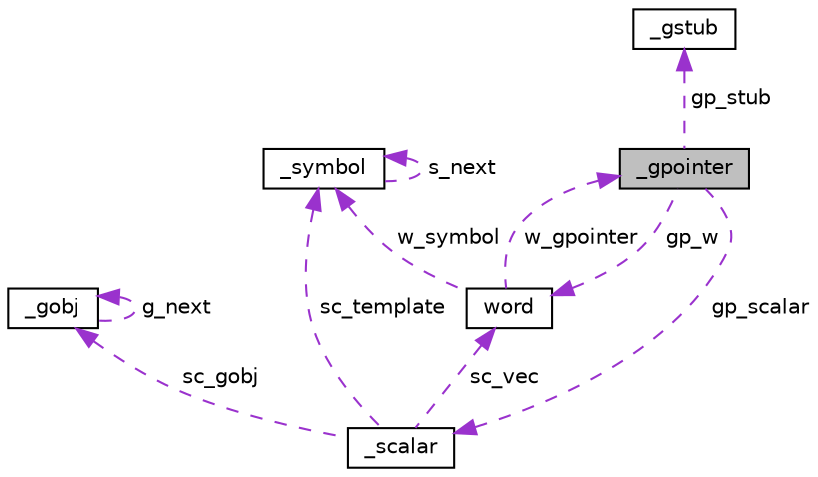 digraph "_gpointer"
{
 // LATEX_PDF_SIZE
  edge [fontname="Helvetica",fontsize="10",labelfontname="Helvetica",labelfontsize="10"];
  node [fontname="Helvetica",fontsize="10",shape=record];
  Node1 [label="_gpointer",height=0.2,width=0.4,color="black", fillcolor="grey75", style="filled", fontcolor="black",tooltip=" "];
  Node2 -> Node1 [dir="back",color="darkorchid3",fontsize="10",style="dashed",label=" gp_scalar" ,fontname="Helvetica"];
  Node2 [label="_scalar",height=0.2,width=0.4,color="black", fillcolor="white", style="filled",URL="$struct__scalar.html",tooltip=" "];
  Node3 -> Node2 [dir="back",color="darkorchid3",fontsize="10",style="dashed",label=" sc_gobj" ,fontname="Helvetica"];
  Node3 [label="_gobj",height=0.2,width=0.4,color="black", fillcolor="white", style="filled",URL="$struct__gobj.html",tooltip=" "];
  Node3 -> Node3 [dir="back",color="darkorchid3",fontsize="10",style="dashed",label=" g_next" ,fontname="Helvetica"];
  Node4 -> Node2 [dir="back",color="darkorchid3",fontsize="10",style="dashed",label=" sc_template" ,fontname="Helvetica"];
  Node4 [label="_symbol",height=0.2,width=0.4,color="black", fillcolor="white", style="filled",URL="$struct__symbol.html",tooltip=" "];
  Node4 -> Node4 [dir="back",color="darkorchid3",fontsize="10",style="dashed",label=" s_next" ,fontname="Helvetica"];
  Node5 -> Node2 [dir="back",color="darkorchid3",fontsize="10",style="dashed",label=" sc_vec" ,fontname="Helvetica"];
  Node5 [label="word",height=0.2,width=0.4,color="black", fillcolor="white", style="filled",URL="$unionword.html",tooltip=" "];
  Node4 -> Node5 [dir="back",color="darkorchid3",fontsize="10",style="dashed",label=" w_symbol" ,fontname="Helvetica"];
  Node1 -> Node5 [dir="back",color="darkorchid3",fontsize="10",style="dashed",label=" w_gpointer" ,fontname="Helvetica"];
  Node6 -> Node1 [dir="back",color="darkorchid3",fontsize="10",style="dashed",label=" gp_stub" ,fontname="Helvetica"];
  Node6 [label="_gstub",height=0.2,width=0.4,color="black", fillcolor="white", style="filled",URL="$struct__gstub.html",tooltip=" "];
  Node5 -> Node1 [dir="back",color="darkorchid3",fontsize="10",style="dashed",label=" gp_w" ,fontname="Helvetica"];
}
